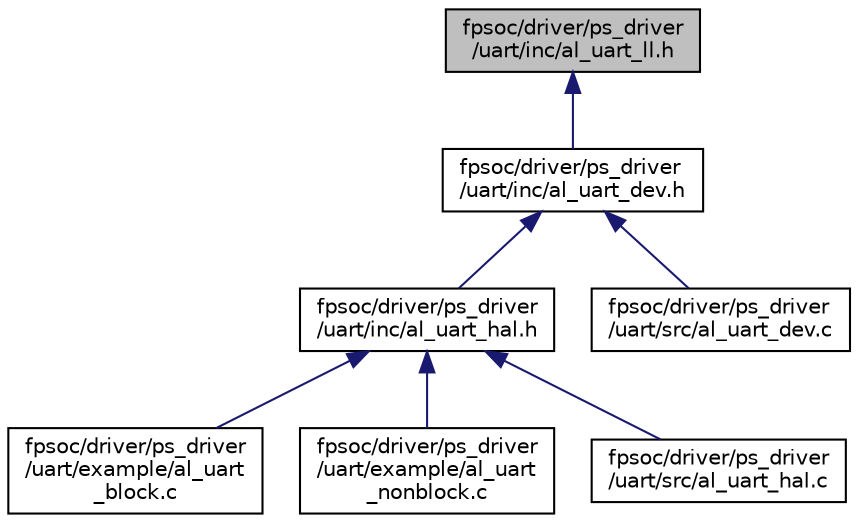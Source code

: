 digraph "fpsoc/driver/ps_driver/uart/inc/al_uart_ll.h"
{
  edge [fontname="Helvetica",fontsize="10",labelfontname="Helvetica",labelfontsize="10"];
  node [fontname="Helvetica",fontsize="10",shape=record];
  Node3 [label="fpsoc/driver/ps_driver\l/uart/inc/al_uart_ll.h",height=0.2,width=0.4,color="black", fillcolor="grey75", style="filled", fontcolor="black"];
  Node3 -> Node4 [dir="back",color="midnightblue",fontsize="10",style="solid",fontname="Helvetica"];
  Node4 [label="fpsoc/driver/ps_driver\l/uart/inc/al_uart_dev.h",height=0.2,width=0.4,color="black", fillcolor="white", style="filled",URL="$al__uart__dev_8h.html",tooltip="uart device driver "];
  Node4 -> Node5 [dir="back",color="midnightblue",fontsize="10",style="solid",fontname="Helvetica"];
  Node5 [label="fpsoc/driver/ps_driver\l/uart/inc/al_uart_hal.h",height=0.2,width=0.4,color="black", fillcolor="white", style="filled",URL="$al__uart__hal_8h.html"];
  Node5 -> Node6 [dir="back",color="midnightblue",fontsize="10",style="solid",fontname="Helvetica"];
  Node6 [label="fpsoc/driver/ps_driver\l/uart/example/al_uart\l_block.c",height=0.2,width=0.4,color="black", fillcolor="white", style="filled",URL="$al__uart__block_8c.html"];
  Node5 -> Node7 [dir="back",color="midnightblue",fontsize="10",style="solid",fontname="Helvetica"];
  Node7 [label="fpsoc/driver/ps_driver\l/uart/example/al_uart\l_nonblock.c",height=0.2,width=0.4,color="black", fillcolor="white", style="filled",URL="$al__uart__nonblock_8c.html"];
  Node5 -> Node8 [dir="back",color="midnightblue",fontsize="10",style="solid",fontname="Helvetica"];
  Node8 [label="fpsoc/driver/ps_driver\l/uart/src/al_uart_hal.c",height=0.2,width=0.4,color="black", fillcolor="white", style="filled",URL="$al__uart__hal_8c.html"];
  Node4 -> Node9 [dir="back",color="midnightblue",fontsize="10",style="solid",fontname="Helvetica"];
  Node9 [label="fpsoc/driver/ps_driver\l/uart/src/al_uart_dev.c",height=0.2,width=0.4,color="black", fillcolor="white", style="filled",URL="$al__uart__dev_8c.html"];
}

